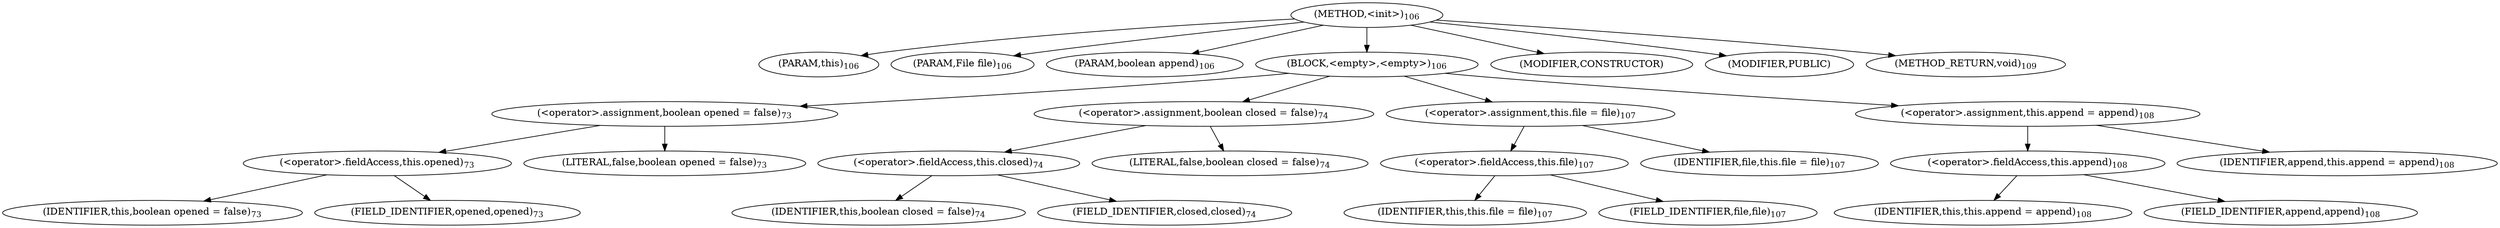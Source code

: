 digraph "&lt;init&gt;" {  
"74" [label = <(METHOD,&lt;init&gt;)<SUB>106</SUB>> ]
"10" [label = <(PARAM,this)<SUB>106</SUB>> ]
"75" [label = <(PARAM,File file)<SUB>106</SUB>> ]
"76" [label = <(PARAM,boolean append)<SUB>106</SUB>> ]
"77" [label = <(BLOCK,&lt;empty&gt;,&lt;empty&gt;)<SUB>106</SUB>> ]
"78" [label = <(&lt;operator&gt;.assignment,boolean opened = false)<SUB>73</SUB>> ]
"79" [label = <(&lt;operator&gt;.fieldAccess,this.opened)<SUB>73</SUB>> ]
"80" [label = <(IDENTIFIER,this,boolean opened = false)<SUB>73</SUB>> ]
"81" [label = <(FIELD_IDENTIFIER,opened,opened)<SUB>73</SUB>> ]
"82" [label = <(LITERAL,false,boolean opened = false)<SUB>73</SUB>> ]
"83" [label = <(&lt;operator&gt;.assignment,boolean closed = false)<SUB>74</SUB>> ]
"84" [label = <(&lt;operator&gt;.fieldAccess,this.closed)<SUB>74</SUB>> ]
"85" [label = <(IDENTIFIER,this,boolean closed = false)<SUB>74</SUB>> ]
"86" [label = <(FIELD_IDENTIFIER,closed,closed)<SUB>74</SUB>> ]
"87" [label = <(LITERAL,false,boolean closed = false)<SUB>74</SUB>> ]
"88" [label = <(&lt;operator&gt;.assignment,this.file = file)<SUB>107</SUB>> ]
"89" [label = <(&lt;operator&gt;.fieldAccess,this.file)<SUB>107</SUB>> ]
"9" [label = <(IDENTIFIER,this,this.file = file)<SUB>107</SUB>> ]
"90" [label = <(FIELD_IDENTIFIER,file,file)<SUB>107</SUB>> ]
"91" [label = <(IDENTIFIER,file,this.file = file)<SUB>107</SUB>> ]
"92" [label = <(&lt;operator&gt;.assignment,this.append = append)<SUB>108</SUB>> ]
"93" [label = <(&lt;operator&gt;.fieldAccess,this.append)<SUB>108</SUB>> ]
"11" [label = <(IDENTIFIER,this,this.append = append)<SUB>108</SUB>> ]
"94" [label = <(FIELD_IDENTIFIER,append,append)<SUB>108</SUB>> ]
"95" [label = <(IDENTIFIER,append,this.append = append)<SUB>108</SUB>> ]
"96" [label = <(MODIFIER,CONSTRUCTOR)> ]
"97" [label = <(MODIFIER,PUBLIC)> ]
"98" [label = <(METHOD_RETURN,void)<SUB>109</SUB>> ]
  "74" -> "10" 
  "74" -> "75" 
  "74" -> "76" 
  "74" -> "77" 
  "74" -> "96" 
  "74" -> "97" 
  "74" -> "98" 
  "77" -> "78" 
  "77" -> "83" 
  "77" -> "88" 
  "77" -> "92" 
  "78" -> "79" 
  "78" -> "82" 
  "79" -> "80" 
  "79" -> "81" 
  "83" -> "84" 
  "83" -> "87" 
  "84" -> "85" 
  "84" -> "86" 
  "88" -> "89" 
  "88" -> "91" 
  "89" -> "9" 
  "89" -> "90" 
  "92" -> "93" 
  "92" -> "95" 
  "93" -> "11" 
  "93" -> "94" 
}
